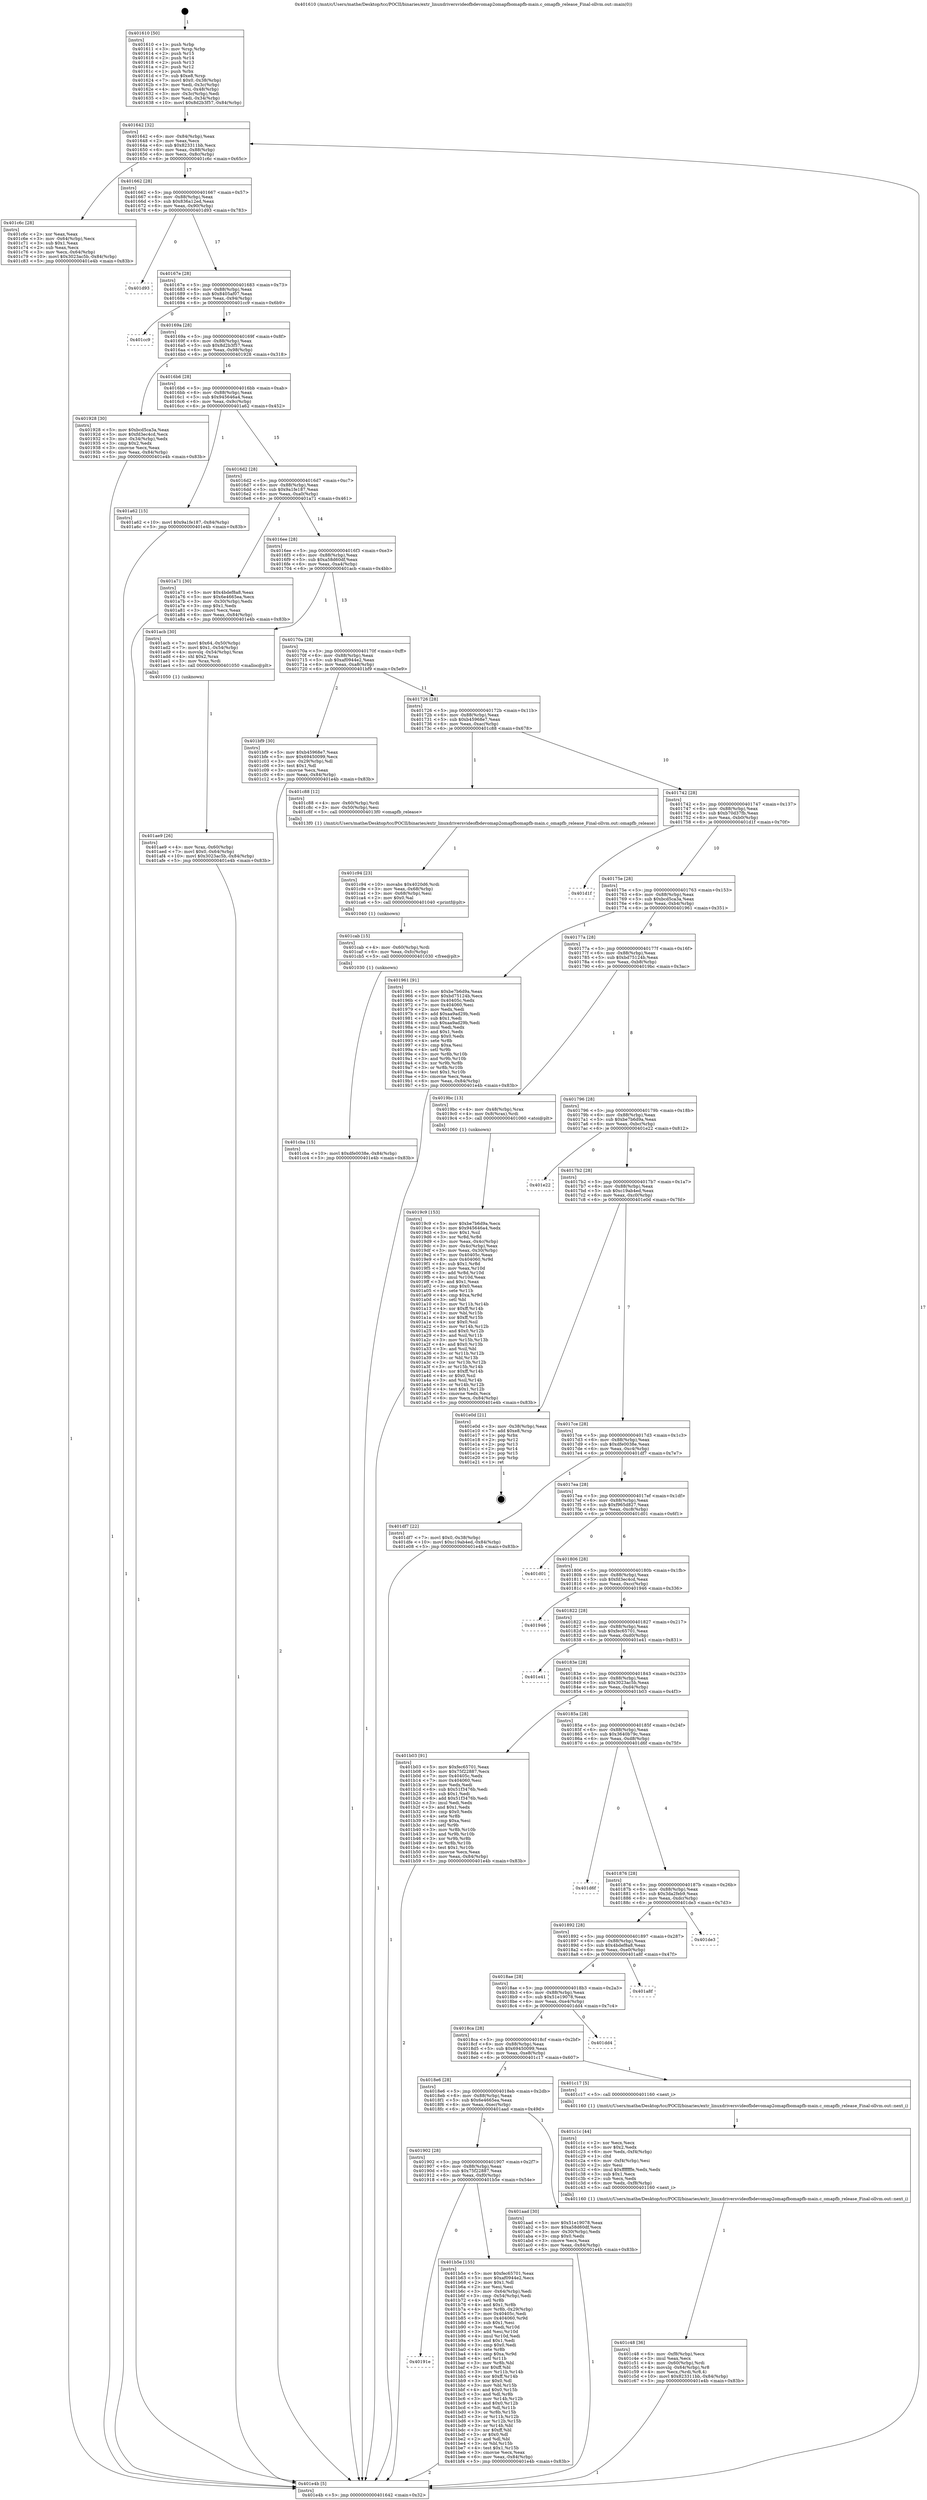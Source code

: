 digraph "0x401610" {
  label = "0x401610 (/mnt/c/Users/mathe/Desktop/tcc/POCII/binaries/extr_linuxdriversvideofbdevomap2omapfbomapfb-main.c_omapfb_release_Final-ollvm.out::main(0))"
  labelloc = "t"
  node[shape=record]

  Entry [label="",width=0.3,height=0.3,shape=circle,fillcolor=black,style=filled]
  "0x401642" [label="{
     0x401642 [32]\l
     | [instrs]\l
     &nbsp;&nbsp;0x401642 \<+6\>: mov -0x84(%rbp),%eax\l
     &nbsp;&nbsp;0x401648 \<+2\>: mov %eax,%ecx\l
     &nbsp;&nbsp;0x40164a \<+6\>: sub $0x823311bb,%ecx\l
     &nbsp;&nbsp;0x401650 \<+6\>: mov %eax,-0x88(%rbp)\l
     &nbsp;&nbsp;0x401656 \<+6\>: mov %ecx,-0x8c(%rbp)\l
     &nbsp;&nbsp;0x40165c \<+6\>: je 0000000000401c6c \<main+0x65c\>\l
  }"]
  "0x401c6c" [label="{
     0x401c6c [28]\l
     | [instrs]\l
     &nbsp;&nbsp;0x401c6c \<+2\>: xor %eax,%eax\l
     &nbsp;&nbsp;0x401c6e \<+3\>: mov -0x64(%rbp),%ecx\l
     &nbsp;&nbsp;0x401c71 \<+3\>: sub $0x1,%eax\l
     &nbsp;&nbsp;0x401c74 \<+2\>: sub %eax,%ecx\l
     &nbsp;&nbsp;0x401c76 \<+3\>: mov %ecx,-0x64(%rbp)\l
     &nbsp;&nbsp;0x401c79 \<+10\>: movl $0x3023ac5b,-0x84(%rbp)\l
     &nbsp;&nbsp;0x401c83 \<+5\>: jmp 0000000000401e4b \<main+0x83b\>\l
  }"]
  "0x401662" [label="{
     0x401662 [28]\l
     | [instrs]\l
     &nbsp;&nbsp;0x401662 \<+5\>: jmp 0000000000401667 \<main+0x57\>\l
     &nbsp;&nbsp;0x401667 \<+6\>: mov -0x88(%rbp),%eax\l
     &nbsp;&nbsp;0x40166d \<+5\>: sub $0x836a12ed,%eax\l
     &nbsp;&nbsp;0x401672 \<+6\>: mov %eax,-0x90(%rbp)\l
     &nbsp;&nbsp;0x401678 \<+6\>: je 0000000000401d93 \<main+0x783\>\l
  }"]
  Exit [label="",width=0.3,height=0.3,shape=circle,fillcolor=black,style=filled,peripheries=2]
  "0x401d93" [label="{
     0x401d93\l
  }", style=dashed]
  "0x40167e" [label="{
     0x40167e [28]\l
     | [instrs]\l
     &nbsp;&nbsp;0x40167e \<+5\>: jmp 0000000000401683 \<main+0x73\>\l
     &nbsp;&nbsp;0x401683 \<+6\>: mov -0x88(%rbp),%eax\l
     &nbsp;&nbsp;0x401689 \<+5\>: sub $0x8405af07,%eax\l
     &nbsp;&nbsp;0x40168e \<+6\>: mov %eax,-0x94(%rbp)\l
     &nbsp;&nbsp;0x401694 \<+6\>: je 0000000000401cc9 \<main+0x6b9\>\l
  }"]
  "0x401cba" [label="{
     0x401cba [15]\l
     | [instrs]\l
     &nbsp;&nbsp;0x401cba \<+10\>: movl $0xdfe0038e,-0x84(%rbp)\l
     &nbsp;&nbsp;0x401cc4 \<+5\>: jmp 0000000000401e4b \<main+0x83b\>\l
  }"]
  "0x401cc9" [label="{
     0x401cc9\l
  }", style=dashed]
  "0x40169a" [label="{
     0x40169a [28]\l
     | [instrs]\l
     &nbsp;&nbsp;0x40169a \<+5\>: jmp 000000000040169f \<main+0x8f\>\l
     &nbsp;&nbsp;0x40169f \<+6\>: mov -0x88(%rbp),%eax\l
     &nbsp;&nbsp;0x4016a5 \<+5\>: sub $0x8d2b3f57,%eax\l
     &nbsp;&nbsp;0x4016aa \<+6\>: mov %eax,-0x98(%rbp)\l
     &nbsp;&nbsp;0x4016b0 \<+6\>: je 0000000000401928 \<main+0x318\>\l
  }"]
  "0x401cab" [label="{
     0x401cab [15]\l
     | [instrs]\l
     &nbsp;&nbsp;0x401cab \<+4\>: mov -0x60(%rbp),%rdi\l
     &nbsp;&nbsp;0x401caf \<+6\>: mov %eax,-0xfc(%rbp)\l
     &nbsp;&nbsp;0x401cb5 \<+5\>: call 0000000000401030 \<free@plt\>\l
     | [calls]\l
     &nbsp;&nbsp;0x401030 \{1\} (unknown)\l
  }"]
  "0x401928" [label="{
     0x401928 [30]\l
     | [instrs]\l
     &nbsp;&nbsp;0x401928 \<+5\>: mov $0xbcd5ca3a,%eax\l
     &nbsp;&nbsp;0x40192d \<+5\>: mov $0xfd3ec4cd,%ecx\l
     &nbsp;&nbsp;0x401932 \<+3\>: mov -0x34(%rbp),%edx\l
     &nbsp;&nbsp;0x401935 \<+3\>: cmp $0x2,%edx\l
     &nbsp;&nbsp;0x401938 \<+3\>: cmovne %ecx,%eax\l
     &nbsp;&nbsp;0x40193b \<+6\>: mov %eax,-0x84(%rbp)\l
     &nbsp;&nbsp;0x401941 \<+5\>: jmp 0000000000401e4b \<main+0x83b\>\l
  }"]
  "0x4016b6" [label="{
     0x4016b6 [28]\l
     | [instrs]\l
     &nbsp;&nbsp;0x4016b6 \<+5\>: jmp 00000000004016bb \<main+0xab\>\l
     &nbsp;&nbsp;0x4016bb \<+6\>: mov -0x88(%rbp),%eax\l
     &nbsp;&nbsp;0x4016c1 \<+5\>: sub $0x945646a4,%eax\l
     &nbsp;&nbsp;0x4016c6 \<+6\>: mov %eax,-0x9c(%rbp)\l
     &nbsp;&nbsp;0x4016cc \<+6\>: je 0000000000401a62 \<main+0x452\>\l
  }"]
  "0x401e4b" [label="{
     0x401e4b [5]\l
     | [instrs]\l
     &nbsp;&nbsp;0x401e4b \<+5\>: jmp 0000000000401642 \<main+0x32\>\l
  }"]
  "0x401610" [label="{
     0x401610 [50]\l
     | [instrs]\l
     &nbsp;&nbsp;0x401610 \<+1\>: push %rbp\l
     &nbsp;&nbsp;0x401611 \<+3\>: mov %rsp,%rbp\l
     &nbsp;&nbsp;0x401614 \<+2\>: push %r15\l
     &nbsp;&nbsp;0x401616 \<+2\>: push %r14\l
     &nbsp;&nbsp;0x401618 \<+2\>: push %r13\l
     &nbsp;&nbsp;0x40161a \<+2\>: push %r12\l
     &nbsp;&nbsp;0x40161c \<+1\>: push %rbx\l
     &nbsp;&nbsp;0x40161d \<+7\>: sub $0xe8,%rsp\l
     &nbsp;&nbsp;0x401624 \<+7\>: movl $0x0,-0x38(%rbp)\l
     &nbsp;&nbsp;0x40162b \<+3\>: mov %edi,-0x3c(%rbp)\l
     &nbsp;&nbsp;0x40162e \<+4\>: mov %rsi,-0x48(%rbp)\l
     &nbsp;&nbsp;0x401632 \<+3\>: mov -0x3c(%rbp),%edi\l
     &nbsp;&nbsp;0x401635 \<+3\>: mov %edi,-0x34(%rbp)\l
     &nbsp;&nbsp;0x401638 \<+10\>: movl $0x8d2b3f57,-0x84(%rbp)\l
  }"]
  "0x401c94" [label="{
     0x401c94 [23]\l
     | [instrs]\l
     &nbsp;&nbsp;0x401c94 \<+10\>: movabs $0x4020d6,%rdi\l
     &nbsp;&nbsp;0x401c9e \<+3\>: mov %eax,-0x68(%rbp)\l
     &nbsp;&nbsp;0x401ca1 \<+3\>: mov -0x68(%rbp),%esi\l
     &nbsp;&nbsp;0x401ca4 \<+2\>: mov $0x0,%al\l
     &nbsp;&nbsp;0x401ca6 \<+5\>: call 0000000000401040 \<printf@plt\>\l
     | [calls]\l
     &nbsp;&nbsp;0x401040 \{1\} (unknown)\l
  }"]
  "0x401a62" [label="{
     0x401a62 [15]\l
     | [instrs]\l
     &nbsp;&nbsp;0x401a62 \<+10\>: movl $0x9a1fe187,-0x84(%rbp)\l
     &nbsp;&nbsp;0x401a6c \<+5\>: jmp 0000000000401e4b \<main+0x83b\>\l
  }"]
  "0x4016d2" [label="{
     0x4016d2 [28]\l
     | [instrs]\l
     &nbsp;&nbsp;0x4016d2 \<+5\>: jmp 00000000004016d7 \<main+0xc7\>\l
     &nbsp;&nbsp;0x4016d7 \<+6\>: mov -0x88(%rbp),%eax\l
     &nbsp;&nbsp;0x4016dd \<+5\>: sub $0x9a1fe187,%eax\l
     &nbsp;&nbsp;0x4016e2 \<+6\>: mov %eax,-0xa0(%rbp)\l
     &nbsp;&nbsp;0x4016e8 \<+6\>: je 0000000000401a71 \<main+0x461\>\l
  }"]
  "0x401c48" [label="{
     0x401c48 [36]\l
     | [instrs]\l
     &nbsp;&nbsp;0x401c48 \<+6\>: mov -0xf8(%rbp),%ecx\l
     &nbsp;&nbsp;0x401c4e \<+3\>: imul %eax,%ecx\l
     &nbsp;&nbsp;0x401c51 \<+4\>: mov -0x60(%rbp),%rdi\l
     &nbsp;&nbsp;0x401c55 \<+4\>: movslq -0x64(%rbp),%r8\l
     &nbsp;&nbsp;0x401c59 \<+4\>: mov %ecx,(%rdi,%r8,4)\l
     &nbsp;&nbsp;0x401c5d \<+10\>: movl $0x823311bb,-0x84(%rbp)\l
     &nbsp;&nbsp;0x401c67 \<+5\>: jmp 0000000000401e4b \<main+0x83b\>\l
  }"]
  "0x401a71" [label="{
     0x401a71 [30]\l
     | [instrs]\l
     &nbsp;&nbsp;0x401a71 \<+5\>: mov $0x4bdef8a8,%eax\l
     &nbsp;&nbsp;0x401a76 \<+5\>: mov $0x6e4665ea,%ecx\l
     &nbsp;&nbsp;0x401a7b \<+3\>: mov -0x30(%rbp),%edx\l
     &nbsp;&nbsp;0x401a7e \<+3\>: cmp $0x1,%edx\l
     &nbsp;&nbsp;0x401a81 \<+3\>: cmovl %ecx,%eax\l
     &nbsp;&nbsp;0x401a84 \<+6\>: mov %eax,-0x84(%rbp)\l
     &nbsp;&nbsp;0x401a8a \<+5\>: jmp 0000000000401e4b \<main+0x83b\>\l
  }"]
  "0x4016ee" [label="{
     0x4016ee [28]\l
     | [instrs]\l
     &nbsp;&nbsp;0x4016ee \<+5\>: jmp 00000000004016f3 \<main+0xe3\>\l
     &nbsp;&nbsp;0x4016f3 \<+6\>: mov -0x88(%rbp),%eax\l
     &nbsp;&nbsp;0x4016f9 \<+5\>: sub $0xa58d60df,%eax\l
     &nbsp;&nbsp;0x4016fe \<+6\>: mov %eax,-0xa4(%rbp)\l
     &nbsp;&nbsp;0x401704 \<+6\>: je 0000000000401acb \<main+0x4bb\>\l
  }"]
  "0x401c1c" [label="{
     0x401c1c [44]\l
     | [instrs]\l
     &nbsp;&nbsp;0x401c1c \<+2\>: xor %ecx,%ecx\l
     &nbsp;&nbsp;0x401c1e \<+5\>: mov $0x2,%edx\l
     &nbsp;&nbsp;0x401c23 \<+6\>: mov %edx,-0xf4(%rbp)\l
     &nbsp;&nbsp;0x401c29 \<+1\>: cltd\l
     &nbsp;&nbsp;0x401c2a \<+6\>: mov -0xf4(%rbp),%esi\l
     &nbsp;&nbsp;0x401c30 \<+2\>: idiv %esi\l
     &nbsp;&nbsp;0x401c32 \<+6\>: imul $0xfffffffe,%edx,%edx\l
     &nbsp;&nbsp;0x401c38 \<+3\>: sub $0x1,%ecx\l
     &nbsp;&nbsp;0x401c3b \<+2\>: sub %ecx,%edx\l
     &nbsp;&nbsp;0x401c3d \<+6\>: mov %edx,-0xf8(%rbp)\l
     &nbsp;&nbsp;0x401c43 \<+5\>: call 0000000000401160 \<next_i\>\l
     | [calls]\l
     &nbsp;&nbsp;0x401160 \{1\} (/mnt/c/Users/mathe/Desktop/tcc/POCII/binaries/extr_linuxdriversvideofbdevomap2omapfbomapfb-main.c_omapfb_release_Final-ollvm.out::next_i)\l
  }"]
  "0x401acb" [label="{
     0x401acb [30]\l
     | [instrs]\l
     &nbsp;&nbsp;0x401acb \<+7\>: movl $0x64,-0x50(%rbp)\l
     &nbsp;&nbsp;0x401ad2 \<+7\>: movl $0x1,-0x54(%rbp)\l
     &nbsp;&nbsp;0x401ad9 \<+4\>: movslq -0x54(%rbp),%rax\l
     &nbsp;&nbsp;0x401add \<+4\>: shl $0x2,%rax\l
     &nbsp;&nbsp;0x401ae1 \<+3\>: mov %rax,%rdi\l
     &nbsp;&nbsp;0x401ae4 \<+5\>: call 0000000000401050 \<malloc@plt\>\l
     | [calls]\l
     &nbsp;&nbsp;0x401050 \{1\} (unknown)\l
  }"]
  "0x40170a" [label="{
     0x40170a [28]\l
     | [instrs]\l
     &nbsp;&nbsp;0x40170a \<+5\>: jmp 000000000040170f \<main+0xff\>\l
     &nbsp;&nbsp;0x40170f \<+6\>: mov -0x88(%rbp),%eax\l
     &nbsp;&nbsp;0x401715 \<+5\>: sub $0xaf0944e2,%eax\l
     &nbsp;&nbsp;0x40171a \<+6\>: mov %eax,-0xa8(%rbp)\l
     &nbsp;&nbsp;0x401720 \<+6\>: je 0000000000401bf9 \<main+0x5e9\>\l
  }"]
  "0x40191e" [label="{
     0x40191e\l
  }", style=dashed]
  "0x401bf9" [label="{
     0x401bf9 [30]\l
     | [instrs]\l
     &nbsp;&nbsp;0x401bf9 \<+5\>: mov $0xb45968e7,%eax\l
     &nbsp;&nbsp;0x401bfe \<+5\>: mov $0x69450099,%ecx\l
     &nbsp;&nbsp;0x401c03 \<+3\>: mov -0x29(%rbp),%dl\l
     &nbsp;&nbsp;0x401c06 \<+3\>: test $0x1,%dl\l
     &nbsp;&nbsp;0x401c09 \<+3\>: cmovne %ecx,%eax\l
     &nbsp;&nbsp;0x401c0c \<+6\>: mov %eax,-0x84(%rbp)\l
     &nbsp;&nbsp;0x401c12 \<+5\>: jmp 0000000000401e4b \<main+0x83b\>\l
  }"]
  "0x401726" [label="{
     0x401726 [28]\l
     | [instrs]\l
     &nbsp;&nbsp;0x401726 \<+5\>: jmp 000000000040172b \<main+0x11b\>\l
     &nbsp;&nbsp;0x40172b \<+6\>: mov -0x88(%rbp),%eax\l
     &nbsp;&nbsp;0x401731 \<+5\>: sub $0xb45968e7,%eax\l
     &nbsp;&nbsp;0x401736 \<+6\>: mov %eax,-0xac(%rbp)\l
     &nbsp;&nbsp;0x40173c \<+6\>: je 0000000000401c88 \<main+0x678\>\l
  }"]
  "0x401b5e" [label="{
     0x401b5e [155]\l
     | [instrs]\l
     &nbsp;&nbsp;0x401b5e \<+5\>: mov $0xfec65701,%eax\l
     &nbsp;&nbsp;0x401b63 \<+5\>: mov $0xaf0944e2,%ecx\l
     &nbsp;&nbsp;0x401b68 \<+2\>: mov $0x1,%dl\l
     &nbsp;&nbsp;0x401b6a \<+2\>: xor %esi,%esi\l
     &nbsp;&nbsp;0x401b6c \<+3\>: mov -0x64(%rbp),%edi\l
     &nbsp;&nbsp;0x401b6f \<+3\>: cmp -0x54(%rbp),%edi\l
     &nbsp;&nbsp;0x401b72 \<+4\>: setl %r8b\l
     &nbsp;&nbsp;0x401b76 \<+4\>: and $0x1,%r8b\l
     &nbsp;&nbsp;0x401b7a \<+4\>: mov %r8b,-0x29(%rbp)\l
     &nbsp;&nbsp;0x401b7e \<+7\>: mov 0x40405c,%edi\l
     &nbsp;&nbsp;0x401b85 \<+8\>: mov 0x404060,%r9d\l
     &nbsp;&nbsp;0x401b8d \<+3\>: sub $0x1,%esi\l
     &nbsp;&nbsp;0x401b90 \<+3\>: mov %edi,%r10d\l
     &nbsp;&nbsp;0x401b93 \<+3\>: add %esi,%r10d\l
     &nbsp;&nbsp;0x401b96 \<+4\>: imul %r10d,%edi\l
     &nbsp;&nbsp;0x401b9a \<+3\>: and $0x1,%edi\l
     &nbsp;&nbsp;0x401b9d \<+3\>: cmp $0x0,%edi\l
     &nbsp;&nbsp;0x401ba0 \<+4\>: sete %r8b\l
     &nbsp;&nbsp;0x401ba4 \<+4\>: cmp $0xa,%r9d\l
     &nbsp;&nbsp;0x401ba8 \<+4\>: setl %r11b\l
     &nbsp;&nbsp;0x401bac \<+3\>: mov %r8b,%bl\l
     &nbsp;&nbsp;0x401baf \<+3\>: xor $0xff,%bl\l
     &nbsp;&nbsp;0x401bb2 \<+3\>: mov %r11b,%r14b\l
     &nbsp;&nbsp;0x401bb5 \<+4\>: xor $0xff,%r14b\l
     &nbsp;&nbsp;0x401bb9 \<+3\>: xor $0x0,%dl\l
     &nbsp;&nbsp;0x401bbc \<+3\>: mov %bl,%r15b\l
     &nbsp;&nbsp;0x401bbf \<+4\>: and $0x0,%r15b\l
     &nbsp;&nbsp;0x401bc3 \<+3\>: and %dl,%r8b\l
     &nbsp;&nbsp;0x401bc6 \<+3\>: mov %r14b,%r12b\l
     &nbsp;&nbsp;0x401bc9 \<+4\>: and $0x0,%r12b\l
     &nbsp;&nbsp;0x401bcd \<+3\>: and %dl,%r11b\l
     &nbsp;&nbsp;0x401bd0 \<+3\>: or %r8b,%r15b\l
     &nbsp;&nbsp;0x401bd3 \<+3\>: or %r11b,%r12b\l
     &nbsp;&nbsp;0x401bd6 \<+3\>: xor %r12b,%r15b\l
     &nbsp;&nbsp;0x401bd9 \<+3\>: or %r14b,%bl\l
     &nbsp;&nbsp;0x401bdc \<+3\>: xor $0xff,%bl\l
     &nbsp;&nbsp;0x401bdf \<+3\>: or $0x0,%dl\l
     &nbsp;&nbsp;0x401be2 \<+2\>: and %dl,%bl\l
     &nbsp;&nbsp;0x401be4 \<+3\>: or %bl,%r15b\l
     &nbsp;&nbsp;0x401be7 \<+4\>: test $0x1,%r15b\l
     &nbsp;&nbsp;0x401beb \<+3\>: cmovne %ecx,%eax\l
     &nbsp;&nbsp;0x401bee \<+6\>: mov %eax,-0x84(%rbp)\l
     &nbsp;&nbsp;0x401bf4 \<+5\>: jmp 0000000000401e4b \<main+0x83b\>\l
  }"]
  "0x401c88" [label="{
     0x401c88 [12]\l
     | [instrs]\l
     &nbsp;&nbsp;0x401c88 \<+4\>: mov -0x60(%rbp),%rdi\l
     &nbsp;&nbsp;0x401c8c \<+3\>: mov -0x50(%rbp),%esi\l
     &nbsp;&nbsp;0x401c8f \<+5\>: call 00000000004013f0 \<omapfb_release\>\l
     | [calls]\l
     &nbsp;&nbsp;0x4013f0 \{1\} (/mnt/c/Users/mathe/Desktop/tcc/POCII/binaries/extr_linuxdriversvideofbdevomap2omapfbomapfb-main.c_omapfb_release_Final-ollvm.out::omapfb_release)\l
  }"]
  "0x401742" [label="{
     0x401742 [28]\l
     | [instrs]\l
     &nbsp;&nbsp;0x401742 \<+5\>: jmp 0000000000401747 \<main+0x137\>\l
     &nbsp;&nbsp;0x401747 \<+6\>: mov -0x88(%rbp),%eax\l
     &nbsp;&nbsp;0x40174d \<+5\>: sub $0xb70d37fb,%eax\l
     &nbsp;&nbsp;0x401752 \<+6\>: mov %eax,-0xb0(%rbp)\l
     &nbsp;&nbsp;0x401758 \<+6\>: je 0000000000401d1f \<main+0x70f\>\l
  }"]
  "0x401ae9" [label="{
     0x401ae9 [26]\l
     | [instrs]\l
     &nbsp;&nbsp;0x401ae9 \<+4\>: mov %rax,-0x60(%rbp)\l
     &nbsp;&nbsp;0x401aed \<+7\>: movl $0x0,-0x64(%rbp)\l
     &nbsp;&nbsp;0x401af4 \<+10\>: movl $0x3023ac5b,-0x84(%rbp)\l
     &nbsp;&nbsp;0x401afe \<+5\>: jmp 0000000000401e4b \<main+0x83b\>\l
  }"]
  "0x401d1f" [label="{
     0x401d1f\l
  }", style=dashed]
  "0x40175e" [label="{
     0x40175e [28]\l
     | [instrs]\l
     &nbsp;&nbsp;0x40175e \<+5\>: jmp 0000000000401763 \<main+0x153\>\l
     &nbsp;&nbsp;0x401763 \<+6\>: mov -0x88(%rbp),%eax\l
     &nbsp;&nbsp;0x401769 \<+5\>: sub $0xbcd5ca3a,%eax\l
     &nbsp;&nbsp;0x40176e \<+6\>: mov %eax,-0xb4(%rbp)\l
     &nbsp;&nbsp;0x401774 \<+6\>: je 0000000000401961 \<main+0x351\>\l
  }"]
  "0x401902" [label="{
     0x401902 [28]\l
     | [instrs]\l
     &nbsp;&nbsp;0x401902 \<+5\>: jmp 0000000000401907 \<main+0x2f7\>\l
     &nbsp;&nbsp;0x401907 \<+6\>: mov -0x88(%rbp),%eax\l
     &nbsp;&nbsp;0x40190d \<+5\>: sub $0x75f22887,%eax\l
     &nbsp;&nbsp;0x401912 \<+6\>: mov %eax,-0xf0(%rbp)\l
     &nbsp;&nbsp;0x401918 \<+6\>: je 0000000000401b5e \<main+0x54e\>\l
  }"]
  "0x401961" [label="{
     0x401961 [91]\l
     | [instrs]\l
     &nbsp;&nbsp;0x401961 \<+5\>: mov $0xbe7b6d9a,%eax\l
     &nbsp;&nbsp;0x401966 \<+5\>: mov $0xbd75124b,%ecx\l
     &nbsp;&nbsp;0x40196b \<+7\>: mov 0x40405c,%edx\l
     &nbsp;&nbsp;0x401972 \<+7\>: mov 0x404060,%esi\l
     &nbsp;&nbsp;0x401979 \<+2\>: mov %edx,%edi\l
     &nbsp;&nbsp;0x40197b \<+6\>: add $0xaa9ad29b,%edi\l
     &nbsp;&nbsp;0x401981 \<+3\>: sub $0x1,%edi\l
     &nbsp;&nbsp;0x401984 \<+6\>: sub $0xaa9ad29b,%edi\l
     &nbsp;&nbsp;0x40198a \<+3\>: imul %edi,%edx\l
     &nbsp;&nbsp;0x40198d \<+3\>: and $0x1,%edx\l
     &nbsp;&nbsp;0x401990 \<+3\>: cmp $0x0,%edx\l
     &nbsp;&nbsp;0x401993 \<+4\>: sete %r8b\l
     &nbsp;&nbsp;0x401997 \<+3\>: cmp $0xa,%esi\l
     &nbsp;&nbsp;0x40199a \<+4\>: setl %r9b\l
     &nbsp;&nbsp;0x40199e \<+3\>: mov %r8b,%r10b\l
     &nbsp;&nbsp;0x4019a1 \<+3\>: and %r9b,%r10b\l
     &nbsp;&nbsp;0x4019a4 \<+3\>: xor %r9b,%r8b\l
     &nbsp;&nbsp;0x4019a7 \<+3\>: or %r8b,%r10b\l
     &nbsp;&nbsp;0x4019aa \<+4\>: test $0x1,%r10b\l
     &nbsp;&nbsp;0x4019ae \<+3\>: cmovne %ecx,%eax\l
     &nbsp;&nbsp;0x4019b1 \<+6\>: mov %eax,-0x84(%rbp)\l
     &nbsp;&nbsp;0x4019b7 \<+5\>: jmp 0000000000401e4b \<main+0x83b\>\l
  }"]
  "0x40177a" [label="{
     0x40177a [28]\l
     | [instrs]\l
     &nbsp;&nbsp;0x40177a \<+5\>: jmp 000000000040177f \<main+0x16f\>\l
     &nbsp;&nbsp;0x40177f \<+6\>: mov -0x88(%rbp),%eax\l
     &nbsp;&nbsp;0x401785 \<+5\>: sub $0xbd75124b,%eax\l
     &nbsp;&nbsp;0x40178a \<+6\>: mov %eax,-0xb8(%rbp)\l
     &nbsp;&nbsp;0x401790 \<+6\>: je 00000000004019bc \<main+0x3ac\>\l
  }"]
  "0x401aad" [label="{
     0x401aad [30]\l
     | [instrs]\l
     &nbsp;&nbsp;0x401aad \<+5\>: mov $0x51e19078,%eax\l
     &nbsp;&nbsp;0x401ab2 \<+5\>: mov $0xa58d60df,%ecx\l
     &nbsp;&nbsp;0x401ab7 \<+3\>: mov -0x30(%rbp),%edx\l
     &nbsp;&nbsp;0x401aba \<+3\>: cmp $0x0,%edx\l
     &nbsp;&nbsp;0x401abd \<+3\>: cmove %ecx,%eax\l
     &nbsp;&nbsp;0x401ac0 \<+6\>: mov %eax,-0x84(%rbp)\l
     &nbsp;&nbsp;0x401ac6 \<+5\>: jmp 0000000000401e4b \<main+0x83b\>\l
  }"]
  "0x4019bc" [label="{
     0x4019bc [13]\l
     | [instrs]\l
     &nbsp;&nbsp;0x4019bc \<+4\>: mov -0x48(%rbp),%rax\l
     &nbsp;&nbsp;0x4019c0 \<+4\>: mov 0x8(%rax),%rdi\l
     &nbsp;&nbsp;0x4019c4 \<+5\>: call 0000000000401060 \<atoi@plt\>\l
     | [calls]\l
     &nbsp;&nbsp;0x401060 \{1\} (unknown)\l
  }"]
  "0x401796" [label="{
     0x401796 [28]\l
     | [instrs]\l
     &nbsp;&nbsp;0x401796 \<+5\>: jmp 000000000040179b \<main+0x18b\>\l
     &nbsp;&nbsp;0x40179b \<+6\>: mov -0x88(%rbp),%eax\l
     &nbsp;&nbsp;0x4017a1 \<+5\>: sub $0xbe7b6d9a,%eax\l
     &nbsp;&nbsp;0x4017a6 \<+6\>: mov %eax,-0xbc(%rbp)\l
     &nbsp;&nbsp;0x4017ac \<+6\>: je 0000000000401e22 \<main+0x812\>\l
  }"]
  "0x4019c9" [label="{
     0x4019c9 [153]\l
     | [instrs]\l
     &nbsp;&nbsp;0x4019c9 \<+5\>: mov $0xbe7b6d9a,%ecx\l
     &nbsp;&nbsp;0x4019ce \<+5\>: mov $0x945646a4,%edx\l
     &nbsp;&nbsp;0x4019d3 \<+3\>: mov $0x1,%sil\l
     &nbsp;&nbsp;0x4019d6 \<+3\>: xor %r8d,%r8d\l
     &nbsp;&nbsp;0x4019d9 \<+3\>: mov %eax,-0x4c(%rbp)\l
     &nbsp;&nbsp;0x4019dc \<+3\>: mov -0x4c(%rbp),%eax\l
     &nbsp;&nbsp;0x4019df \<+3\>: mov %eax,-0x30(%rbp)\l
     &nbsp;&nbsp;0x4019e2 \<+7\>: mov 0x40405c,%eax\l
     &nbsp;&nbsp;0x4019e9 \<+8\>: mov 0x404060,%r9d\l
     &nbsp;&nbsp;0x4019f1 \<+4\>: sub $0x1,%r8d\l
     &nbsp;&nbsp;0x4019f5 \<+3\>: mov %eax,%r10d\l
     &nbsp;&nbsp;0x4019f8 \<+3\>: add %r8d,%r10d\l
     &nbsp;&nbsp;0x4019fb \<+4\>: imul %r10d,%eax\l
     &nbsp;&nbsp;0x4019ff \<+3\>: and $0x1,%eax\l
     &nbsp;&nbsp;0x401a02 \<+3\>: cmp $0x0,%eax\l
     &nbsp;&nbsp;0x401a05 \<+4\>: sete %r11b\l
     &nbsp;&nbsp;0x401a09 \<+4\>: cmp $0xa,%r9d\l
     &nbsp;&nbsp;0x401a0d \<+3\>: setl %bl\l
     &nbsp;&nbsp;0x401a10 \<+3\>: mov %r11b,%r14b\l
     &nbsp;&nbsp;0x401a13 \<+4\>: xor $0xff,%r14b\l
     &nbsp;&nbsp;0x401a17 \<+3\>: mov %bl,%r15b\l
     &nbsp;&nbsp;0x401a1a \<+4\>: xor $0xff,%r15b\l
     &nbsp;&nbsp;0x401a1e \<+4\>: xor $0x0,%sil\l
     &nbsp;&nbsp;0x401a22 \<+3\>: mov %r14b,%r12b\l
     &nbsp;&nbsp;0x401a25 \<+4\>: and $0x0,%r12b\l
     &nbsp;&nbsp;0x401a29 \<+3\>: and %sil,%r11b\l
     &nbsp;&nbsp;0x401a2c \<+3\>: mov %r15b,%r13b\l
     &nbsp;&nbsp;0x401a2f \<+4\>: and $0x0,%r13b\l
     &nbsp;&nbsp;0x401a33 \<+3\>: and %sil,%bl\l
     &nbsp;&nbsp;0x401a36 \<+3\>: or %r11b,%r12b\l
     &nbsp;&nbsp;0x401a39 \<+3\>: or %bl,%r13b\l
     &nbsp;&nbsp;0x401a3c \<+3\>: xor %r13b,%r12b\l
     &nbsp;&nbsp;0x401a3f \<+3\>: or %r15b,%r14b\l
     &nbsp;&nbsp;0x401a42 \<+4\>: xor $0xff,%r14b\l
     &nbsp;&nbsp;0x401a46 \<+4\>: or $0x0,%sil\l
     &nbsp;&nbsp;0x401a4a \<+3\>: and %sil,%r14b\l
     &nbsp;&nbsp;0x401a4d \<+3\>: or %r14b,%r12b\l
     &nbsp;&nbsp;0x401a50 \<+4\>: test $0x1,%r12b\l
     &nbsp;&nbsp;0x401a54 \<+3\>: cmovne %edx,%ecx\l
     &nbsp;&nbsp;0x401a57 \<+6\>: mov %ecx,-0x84(%rbp)\l
     &nbsp;&nbsp;0x401a5d \<+5\>: jmp 0000000000401e4b \<main+0x83b\>\l
  }"]
  "0x4018e6" [label="{
     0x4018e6 [28]\l
     | [instrs]\l
     &nbsp;&nbsp;0x4018e6 \<+5\>: jmp 00000000004018eb \<main+0x2db\>\l
     &nbsp;&nbsp;0x4018eb \<+6\>: mov -0x88(%rbp),%eax\l
     &nbsp;&nbsp;0x4018f1 \<+5\>: sub $0x6e4665ea,%eax\l
     &nbsp;&nbsp;0x4018f6 \<+6\>: mov %eax,-0xec(%rbp)\l
     &nbsp;&nbsp;0x4018fc \<+6\>: je 0000000000401aad \<main+0x49d\>\l
  }"]
  "0x401e22" [label="{
     0x401e22\l
  }", style=dashed]
  "0x4017b2" [label="{
     0x4017b2 [28]\l
     | [instrs]\l
     &nbsp;&nbsp;0x4017b2 \<+5\>: jmp 00000000004017b7 \<main+0x1a7\>\l
     &nbsp;&nbsp;0x4017b7 \<+6\>: mov -0x88(%rbp),%eax\l
     &nbsp;&nbsp;0x4017bd \<+5\>: sub $0xc19ab4ed,%eax\l
     &nbsp;&nbsp;0x4017c2 \<+6\>: mov %eax,-0xc0(%rbp)\l
     &nbsp;&nbsp;0x4017c8 \<+6\>: je 0000000000401e0d \<main+0x7fd\>\l
  }"]
  "0x401c17" [label="{
     0x401c17 [5]\l
     | [instrs]\l
     &nbsp;&nbsp;0x401c17 \<+5\>: call 0000000000401160 \<next_i\>\l
     | [calls]\l
     &nbsp;&nbsp;0x401160 \{1\} (/mnt/c/Users/mathe/Desktop/tcc/POCII/binaries/extr_linuxdriversvideofbdevomap2omapfbomapfb-main.c_omapfb_release_Final-ollvm.out::next_i)\l
  }"]
  "0x401e0d" [label="{
     0x401e0d [21]\l
     | [instrs]\l
     &nbsp;&nbsp;0x401e0d \<+3\>: mov -0x38(%rbp),%eax\l
     &nbsp;&nbsp;0x401e10 \<+7\>: add $0xe8,%rsp\l
     &nbsp;&nbsp;0x401e17 \<+1\>: pop %rbx\l
     &nbsp;&nbsp;0x401e18 \<+2\>: pop %r12\l
     &nbsp;&nbsp;0x401e1a \<+2\>: pop %r13\l
     &nbsp;&nbsp;0x401e1c \<+2\>: pop %r14\l
     &nbsp;&nbsp;0x401e1e \<+2\>: pop %r15\l
     &nbsp;&nbsp;0x401e20 \<+1\>: pop %rbp\l
     &nbsp;&nbsp;0x401e21 \<+1\>: ret\l
  }"]
  "0x4017ce" [label="{
     0x4017ce [28]\l
     | [instrs]\l
     &nbsp;&nbsp;0x4017ce \<+5\>: jmp 00000000004017d3 \<main+0x1c3\>\l
     &nbsp;&nbsp;0x4017d3 \<+6\>: mov -0x88(%rbp),%eax\l
     &nbsp;&nbsp;0x4017d9 \<+5\>: sub $0xdfe0038e,%eax\l
     &nbsp;&nbsp;0x4017de \<+6\>: mov %eax,-0xc4(%rbp)\l
     &nbsp;&nbsp;0x4017e4 \<+6\>: je 0000000000401df7 \<main+0x7e7\>\l
  }"]
  "0x4018ca" [label="{
     0x4018ca [28]\l
     | [instrs]\l
     &nbsp;&nbsp;0x4018ca \<+5\>: jmp 00000000004018cf \<main+0x2bf\>\l
     &nbsp;&nbsp;0x4018cf \<+6\>: mov -0x88(%rbp),%eax\l
     &nbsp;&nbsp;0x4018d5 \<+5\>: sub $0x69450099,%eax\l
     &nbsp;&nbsp;0x4018da \<+6\>: mov %eax,-0xe8(%rbp)\l
     &nbsp;&nbsp;0x4018e0 \<+6\>: je 0000000000401c17 \<main+0x607\>\l
  }"]
  "0x401df7" [label="{
     0x401df7 [22]\l
     | [instrs]\l
     &nbsp;&nbsp;0x401df7 \<+7\>: movl $0x0,-0x38(%rbp)\l
     &nbsp;&nbsp;0x401dfe \<+10\>: movl $0xc19ab4ed,-0x84(%rbp)\l
     &nbsp;&nbsp;0x401e08 \<+5\>: jmp 0000000000401e4b \<main+0x83b\>\l
  }"]
  "0x4017ea" [label="{
     0x4017ea [28]\l
     | [instrs]\l
     &nbsp;&nbsp;0x4017ea \<+5\>: jmp 00000000004017ef \<main+0x1df\>\l
     &nbsp;&nbsp;0x4017ef \<+6\>: mov -0x88(%rbp),%eax\l
     &nbsp;&nbsp;0x4017f5 \<+5\>: sub $0xf965d827,%eax\l
     &nbsp;&nbsp;0x4017fa \<+6\>: mov %eax,-0xc8(%rbp)\l
     &nbsp;&nbsp;0x401800 \<+6\>: je 0000000000401d01 \<main+0x6f1\>\l
  }"]
  "0x401dd4" [label="{
     0x401dd4\l
  }", style=dashed]
  "0x401d01" [label="{
     0x401d01\l
  }", style=dashed]
  "0x401806" [label="{
     0x401806 [28]\l
     | [instrs]\l
     &nbsp;&nbsp;0x401806 \<+5\>: jmp 000000000040180b \<main+0x1fb\>\l
     &nbsp;&nbsp;0x40180b \<+6\>: mov -0x88(%rbp),%eax\l
     &nbsp;&nbsp;0x401811 \<+5\>: sub $0xfd3ec4cd,%eax\l
     &nbsp;&nbsp;0x401816 \<+6\>: mov %eax,-0xcc(%rbp)\l
     &nbsp;&nbsp;0x40181c \<+6\>: je 0000000000401946 \<main+0x336\>\l
  }"]
  "0x4018ae" [label="{
     0x4018ae [28]\l
     | [instrs]\l
     &nbsp;&nbsp;0x4018ae \<+5\>: jmp 00000000004018b3 \<main+0x2a3\>\l
     &nbsp;&nbsp;0x4018b3 \<+6\>: mov -0x88(%rbp),%eax\l
     &nbsp;&nbsp;0x4018b9 \<+5\>: sub $0x51e19078,%eax\l
     &nbsp;&nbsp;0x4018be \<+6\>: mov %eax,-0xe4(%rbp)\l
     &nbsp;&nbsp;0x4018c4 \<+6\>: je 0000000000401dd4 \<main+0x7c4\>\l
  }"]
  "0x401946" [label="{
     0x401946\l
  }", style=dashed]
  "0x401822" [label="{
     0x401822 [28]\l
     | [instrs]\l
     &nbsp;&nbsp;0x401822 \<+5\>: jmp 0000000000401827 \<main+0x217\>\l
     &nbsp;&nbsp;0x401827 \<+6\>: mov -0x88(%rbp),%eax\l
     &nbsp;&nbsp;0x40182d \<+5\>: sub $0xfec65701,%eax\l
     &nbsp;&nbsp;0x401832 \<+6\>: mov %eax,-0xd0(%rbp)\l
     &nbsp;&nbsp;0x401838 \<+6\>: je 0000000000401e41 \<main+0x831\>\l
  }"]
  "0x401a8f" [label="{
     0x401a8f\l
  }", style=dashed]
  "0x401e41" [label="{
     0x401e41\l
  }", style=dashed]
  "0x40183e" [label="{
     0x40183e [28]\l
     | [instrs]\l
     &nbsp;&nbsp;0x40183e \<+5\>: jmp 0000000000401843 \<main+0x233\>\l
     &nbsp;&nbsp;0x401843 \<+6\>: mov -0x88(%rbp),%eax\l
     &nbsp;&nbsp;0x401849 \<+5\>: sub $0x3023ac5b,%eax\l
     &nbsp;&nbsp;0x40184e \<+6\>: mov %eax,-0xd4(%rbp)\l
     &nbsp;&nbsp;0x401854 \<+6\>: je 0000000000401b03 \<main+0x4f3\>\l
  }"]
  "0x401892" [label="{
     0x401892 [28]\l
     | [instrs]\l
     &nbsp;&nbsp;0x401892 \<+5\>: jmp 0000000000401897 \<main+0x287\>\l
     &nbsp;&nbsp;0x401897 \<+6\>: mov -0x88(%rbp),%eax\l
     &nbsp;&nbsp;0x40189d \<+5\>: sub $0x4bdef8a8,%eax\l
     &nbsp;&nbsp;0x4018a2 \<+6\>: mov %eax,-0xe0(%rbp)\l
     &nbsp;&nbsp;0x4018a8 \<+6\>: je 0000000000401a8f \<main+0x47f\>\l
  }"]
  "0x401b03" [label="{
     0x401b03 [91]\l
     | [instrs]\l
     &nbsp;&nbsp;0x401b03 \<+5\>: mov $0xfec65701,%eax\l
     &nbsp;&nbsp;0x401b08 \<+5\>: mov $0x75f22887,%ecx\l
     &nbsp;&nbsp;0x401b0d \<+7\>: mov 0x40405c,%edx\l
     &nbsp;&nbsp;0x401b14 \<+7\>: mov 0x404060,%esi\l
     &nbsp;&nbsp;0x401b1b \<+2\>: mov %edx,%edi\l
     &nbsp;&nbsp;0x401b1d \<+6\>: sub $0x51f3476b,%edi\l
     &nbsp;&nbsp;0x401b23 \<+3\>: sub $0x1,%edi\l
     &nbsp;&nbsp;0x401b26 \<+6\>: add $0x51f3476b,%edi\l
     &nbsp;&nbsp;0x401b2c \<+3\>: imul %edi,%edx\l
     &nbsp;&nbsp;0x401b2f \<+3\>: and $0x1,%edx\l
     &nbsp;&nbsp;0x401b32 \<+3\>: cmp $0x0,%edx\l
     &nbsp;&nbsp;0x401b35 \<+4\>: sete %r8b\l
     &nbsp;&nbsp;0x401b39 \<+3\>: cmp $0xa,%esi\l
     &nbsp;&nbsp;0x401b3c \<+4\>: setl %r9b\l
     &nbsp;&nbsp;0x401b40 \<+3\>: mov %r8b,%r10b\l
     &nbsp;&nbsp;0x401b43 \<+3\>: and %r9b,%r10b\l
     &nbsp;&nbsp;0x401b46 \<+3\>: xor %r9b,%r8b\l
     &nbsp;&nbsp;0x401b49 \<+3\>: or %r8b,%r10b\l
     &nbsp;&nbsp;0x401b4c \<+4\>: test $0x1,%r10b\l
     &nbsp;&nbsp;0x401b50 \<+3\>: cmovne %ecx,%eax\l
     &nbsp;&nbsp;0x401b53 \<+6\>: mov %eax,-0x84(%rbp)\l
     &nbsp;&nbsp;0x401b59 \<+5\>: jmp 0000000000401e4b \<main+0x83b\>\l
  }"]
  "0x40185a" [label="{
     0x40185a [28]\l
     | [instrs]\l
     &nbsp;&nbsp;0x40185a \<+5\>: jmp 000000000040185f \<main+0x24f\>\l
     &nbsp;&nbsp;0x40185f \<+6\>: mov -0x88(%rbp),%eax\l
     &nbsp;&nbsp;0x401865 \<+5\>: sub $0x3640b79c,%eax\l
     &nbsp;&nbsp;0x40186a \<+6\>: mov %eax,-0xd8(%rbp)\l
     &nbsp;&nbsp;0x401870 \<+6\>: je 0000000000401d6f \<main+0x75f\>\l
  }"]
  "0x401de3" [label="{
     0x401de3\l
  }", style=dashed]
  "0x401d6f" [label="{
     0x401d6f\l
  }", style=dashed]
  "0x401876" [label="{
     0x401876 [28]\l
     | [instrs]\l
     &nbsp;&nbsp;0x401876 \<+5\>: jmp 000000000040187b \<main+0x26b\>\l
     &nbsp;&nbsp;0x40187b \<+6\>: mov -0x88(%rbp),%eax\l
     &nbsp;&nbsp;0x401881 \<+5\>: sub $0x3da2feb9,%eax\l
     &nbsp;&nbsp;0x401886 \<+6\>: mov %eax,-0xdc(%rbp)\l
     &nbsp;&nbsp;0x40188c \<+6\>: je 0000000000401de3 \<main+0x7d3\>\l
  }"]
  Entry -> "0x401610" [label=" 1"]
  "0x401642" -> "0x401c6c" [label=" 1"]
  "0x401642" -> "0x401662" [label=" 17"]
  "0x401e0d" -> Exit [label=" 1"]
  "0x401662" -> "0x401d93" [label=" 0"]
  "0x401662" -> "0x40167e" [label=" 17"]
  "0x401df7" -> "0x401e4b" [label=" 1"]
  "0x40167e" -> "0x401cc9" [label=" 0"]
  "0x40167e" -> "0x40169a" [label=" 17"]
  "0x401cba" -> "0x401e4b" [label=" 1"]
  "0x40169a" -> "0x401928" [label=" 1"]
  "0x40169a" -> "0x4016b6" [label=" 16"]
  "0x401928" -> "0x401e4b" [label=" 1"]
  "0x401610" -> "0x401642" [label=" 1"]
  "0x401e4b" -> "0x401642" [label=" 17"]
  "0x401cab" -> "0x401cba" [label=" 1"]
  "0x4016b6" -> "0x401a62" [label=" 1"]
  "0x4016b6" -> "0x4016d2" [label=" 15"]
  "0x401c94" -> "0x401cab" [label=" 1"]
  "0x4016d2" -> "0x401a71" [label=" 1"]
  "0x4016d2" -> "0x4016ee" [label=" 14"]
  "0x401c88" -> "0x401c94" [label=" 1"]
  "0x4016ee" -> "0x401acb" [label=" 1"]
  "0x4016ee" -> "0x40170a" [label=" 13"]
  "0x401c6c" -> "0x401e4b" [label=" 1"]
  "0x40170a" -> "0x401bf9" [label=" 2"]
  "0x40170a" -> "0x401726" [label=" 11"]
  "0x401c48" -> "0x401e4b" [label=" 1"]
  "0x401726" -> "0x401c88" [label=" 1"]
  "0x401726" -> "0x401742" [label=" 10"]
  "0x401c1c" -> "0x401c48" [label=" 1"]
  "0x401742" -> "0x401d1f" [label=" 0"]
  "0x401742" -> "0x40175e" [label=" 10"]
  "0x401bf9" -> "0x401e4b" [label=" 2"]
  "0x40175e" -> "0x401961" [label=" 1"]
  "0x40175e" -> "0x40177a" [label=" 9"]
  "0x401961" -> "0x401e4b" [label=" 1"]
  "0x401b5e" -> "0x401e4b" [label=" 2"]
  "0x40177a" -> "0x4019bc" [label=" 1"]
  "0x40177a" -> "0x401796" [label=" 8"]
  "0x4019bc" -> "0x4019c9" [label=" 1"]
  "0x4019c9" -> "0x401e4b" [label=" 1"]
  "0x401a62" -> "0x401e4b" [label=" 1"]
  "0x401a71" -> "0x401e4b" [label=" 1"]
  "0x401902" -> "0x40191e" [label=" 0"]
  "0x401796" -> "0x401e22" [label=" 0"]
  "0x401796" -> "0x4017b2" [label=" 8"]
  "0x401c17" -> "0x401c1c" [label=" 1"]
  "0x4017b2" -> "0x401e0d" [label=" 1"]
  "0x4017b2" -> "0x4017ce" [label=" 7"]
  "0x401b03" -> "0x401e4b" [label=" 2"]
  "0x4017ce" -> "0x401df7" [label=" 1"]
  "0x4017ce" -> "0x4017ea" [label=" 6"]
  "0x401acb" -> "0x401ae9" [label=" 1"]
  "0x4017ea" -> "0x401d01" [label=" 0"]
  "0x4017ea" -> "0x401806" [label=" 6"]
  "0x401aad" -> "0x401e4b" [label=" 1"]
  "0x401806" -> "0x401946" [label=" 0"]
  "0x401806" -> "0x401822" [label=" 6"]
  "0x4018e6" -> "0x401aad" [label=" 1"]
  "0x401822" -> "0x401e41" [label=" 0"]
  "0x401822" -> "0x40183e" [label=" 6"]
  "0x401902" -> "0x401b5e" [label=" 2"]
  "0x40183e" -> "0x401b03" [label=" 2"]
  "0x40183e" -> "0x40185a" [label=" 4"]
  "0x4018ca" -> "0x401c17" [label=" 1"]
  "0x40185a" -> "0x401d6f" [label=" 0"]
  "0x40185a" -> "0x401876" [label=" 4"]
  "0x401ae9" -> "0x401e4b" [label=" 1"]
  "0x401876" -> "0x401de3" [label=" 0"]
  "0x401876" -> "0x401892" [label=" 4"]
  "0x4018ca" -> "0x4018e6" [label=" 3"]
  "0x401892" -> "0x401a8f" [label=" 0"]
  "0x401892" -> "0x4018ae" [label=" 4"]
  "0x4018e6" -> "0x401902" [label=" 2"]
  "0x4018ae" -> "0x401dd4" [label=" 0"]
  "0x4018ae" -> "0x4018ca" [label=" 4"]
}
